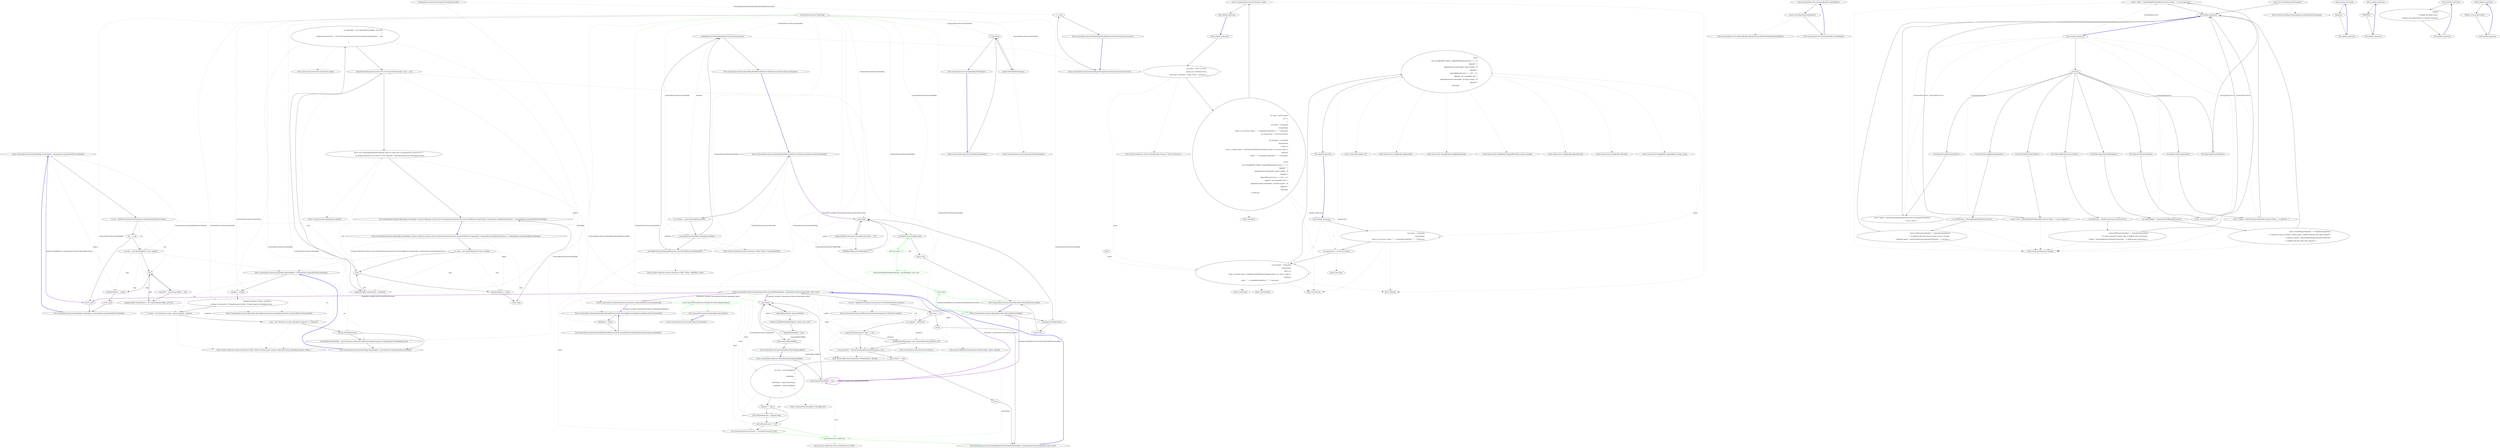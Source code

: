 digraph  {
m0_17 [label="Entry CommandLine.Internal.OptionMap.Create(object, CommandLine.CommandLineParserSettings)", span="79-79", cluster="CommandLine.Internal.OptionMap.Create(object, CommandLine.CommandLineParserSettings)", file="ParserResultExtensions.cs"];
m0_20 [label="return null;", span="84-84", cluster="CommandLine.Internal.OptionMap.Create(object, CommandLine.CommandLineParserSettings)", file="ParserResultExtensions.cs"];
m0_19 [label="list == null", span="82-82", cluster="CommandLine.Internal.OptionMap.Create(object, CommandLine.CommandLineParserSettings)", file="ParserResultExtensions.cs"];
m0_21 [label="var map = new OptionMap(list.Count, settings)", span="86-86", cluster="CommandLine.Internal.OptionMap.Create(object, CommandLine.CommandLineParserSettings)", file="ParserResultExtensions.cs"];
m0_18 [label="var list = ReflectionUtil.RetrievePropertyList<BaseOptionAttribute>(target)", span="81-81", cluster="CommandLine.Internal.OptionMap.Create(object, CommandLine.CommandLineParserSettings)", file="ParserResultExtensions.cs"];
m0_25 [label="map.RawOptions = target", span="94-94", cluster="CommandLine.Internal.OptionMap.Create(object, CommandLine.CommandLineParserSettings)", file="ParserResultExtensions.cs"];
m0_26 [label="return map;", span="95-95", cluster="CommandLine.Internal.OptionMap.Create(object, CommandLine.CommandLineParserSettings)", file="ParserResultExtensions.cs"];
m0_22 [label=list, span="87-87", cluster="CommandLine.Internal.OptionMap.Create(object, CommandLine.CommandLineParserSettings)", file="ParserResultExtensions.cs"];
m0_24 [label="map[pair.Right.UniqueName] = new OptionInfo(pair.Right, pair.Left)", span="91-91", cluster="CommandLine.Internal.OptionMap.Create(object, CommandLine.CommandLineParserSettings)", file="ParserResultExtensions.cs"];
m0_23 [label="pair.Left != null && pair.Right != null", span="89-89", cluster="CommandLine.Internal.OptionMap.Create(object, CommandLine.CommandLineParserSettings)", file="ParserResultExtensions.cs"];
m0_27 [label="Exit CommandLine.Internal.OptionMap.Create(object, CommandLine.CommandLineParserSettings)", span="79-79", cluster="CommandLine.Internal.OptionMap.Create(object, CommandLine.CommandLineParserSettings)", file="ParserResultExtensions.cs"];
m0_49 [label="Entry CommandLine.Internal.OptionMap.SetDefaults()", span="158-158", cluster="CommandLine.Internal.OptionMap.SetDefaults()", file="ParserResultExtensions.cs"];
m0_50 [label="_map.Values", span="160-160", cluster="CommandLine.Internal.OptionMap.SetDefaults()", file="ParserResultExtensions.cs"];
m0_51 [label="option.SetDefault(RawOptions)", span="162-162", cluster="CommandLine.Internal.OptionMap.SetDefaults()", file="ParserResultExtensions.cs"];
m0_52 [label="Exit CommandLine.Internal.OptionMap.SetDefaults()", span="158-158", cluster="CommandLine.Internal.OptionMap.SetDefaults()", file="ParserResultExtensions.cs"];
m0_28 [label="Entry CommandLine.Internal.ReflectionUtil.RetrievePropertyList<TAttribute>(object)", span="43-43", cluster="CommandLine.Internal.ReflectionUtil.RetrievePropertyList<TAttribute>(object)", file="ParserResultExtensions.cs"];
m0_42 [label="Entry CommandLine.CommandLineParserException.CommandLineParserException(string)", span="52-52", cluster="CommandLine.CommandLineParserException.CommandLineParserException(string)", file="ParserResultExtensions.cs"];
m0_48 [label="Entry CommandLine.Internal.OptionMap.EnforceRequiredRule()", span="166-166", cluster="CommandLine.Internal.OptionMap.EnforceRequiredRule()", file="ParserResultExtensions.cs"];
m0_55 [label="_map.Values", span="169-169", cluster="CommandLine.Internal.OptionMap.EnforceRequiredRule()", file="ParserResultExtensions.cs"];
m0_57 [label="SetParserStateIfNeeded(RawOptions, option, true, null)", span="173-173", cluster="CommandLine.Internal.OptionMap.EnforceRequiredRule()", file="ParserResultExtensions.cs"];
m0_54 [label="bool requiredRulesAllMet = true", span="168-168", cluster="CommandLine.Internal.OptionMap.EnforceRequiredRule()", file="ParserResultExtensions.cs"];
m0_56 [label="option.Required && !option.IsDefined", span="171-171", cluster="CommandLine.Internal.OptionMap.EnforceRequiredRule()", file="ParserResultExtensions.cs"];
m0_58 [label="requiredRulesAllMet = false", span="174-174", cluster="CommandLine.Internal.OptionMap.EnforceRequiredRule()", file="ParserResultExtensions.cs"];
m0_59 [label="return requiredRulesAllMet;", span="177-177", cluster="CommandLine.Internal.OptionMap.EnforceRequiredRule()", file="ParserResultExtensions.cs"];
m0_60 [label="Exit CommandLine.Internal.OptionMap.EnforceRequiredRule()", span="166-166", cluster="CommandLine.Internal.OptionMap.EnforceRequiredRule()", file="ParserResultExtensions.cs"];
m0_8 [label="Entry CommandLine.Internal.OptionMap.OptionMap(int, CommandLine.CommandLineParserSettings)", span="62-62", cluster="CommandLine.Internal.OptionMap.OptionMap(int, CommandLine.CommandLineParserSettings)", file="ParserResultExtensions.cs"];
m0_9 [label="_settings = settings", span="67-67", cluster="CommandLine.Internal.OptionMap.OptionMap(int, CommandLine.CommandLineParserSettings)", file="ParserResultExtensions.cs"];
m0_10 [label="IEqualityComparer<string> comparer =\r\n                _settings.CaseSensitive ? StringComparer.Ordinal : StringComparer.OrdinalIgnoreCase", span="69-70", cluster="CommandLine.Internal.OptionMap.OptionMap(int, CommandLine.CommandLineParserSettings)", file="ParserResultExtensions.cs"];
m0_11 [label="_names = new Dictionary<string, string>(capacity, comparer)", span="71-71", cluster="CommandLine.Internal.OptionMap.OptionMap(int, CommandLine.CommandLineParserSettings)", file="ParserResultExtensions.cs"];
m0_12 [label="_map = new Dictionary<string, OptionInfo>(capacity * 2, comparer)", span="72-72", cluster="CommandLine.Internal.OptionMap.OptionMap(int, CommandLine.CommandLineParserSettings)", file="ParserResultExtensions.cs"];
m0_13 [label="_settings.MutuallyExclusive", span="73-73", cluster="CommandLine.Internal.OptionMap.OptionMap(int, CommandLine.CommandLineParserSettings)", file="ParserResultExtensions.cs"];
m0_14 [label="_mutuallyExclusiveSetMap = new Dictionary<string, MutuallyExclusiveInfo>(capacity, StringComparer.OrdinalIgnoreCase)", span="75-75", cluster="CommandLine.Internal.OptionMap.OptionMap(int, CommandLine.CommandLineParserSettings)", file="ParserResultExtensions.cs"];
m0_15 [label="Exit CommandLine.Internal.OptionMap.OptionMap(int, CommandLine.CommandLineParserSettings)", span="62-62", cluster="CommandLine.Internal.OptionMap.OptionMap(int, CommandLine.CommandLineParserSettings)", file="ParserResultExtensions.cs"];
m0_98 [label="Entry System.Reflection.PropertyInfo.SetValue(object, object, object[])", span="0-0", cluster="System.Reflection.PropertyInfo.SetValue(object, object, object[])", file="ParserResultExtensions.cs"];
m0_79 [label="Entry System.Collections.Generic.Dictionary<TKey, TValue>.ContainsKey(TKey)", span="0-0", cluster="System.Collections.Generic.Dictionary<TKey, TValue>.ContainsKey(TKey)", file="ParserResultExtensions.cs"];
m0_2 [label="Entry CommandLine.Internal.OptionMap.MutuallyExclusiveInfo.MutuallyExclusiveInfo(CommandLine.Internal.OptionInfo)", span="47-47", cluster="CommandLine.Internal.OptionMap.MutuallyExclusiveInfo.MutuallyExclusiveInfo(CommandLine.Internal.OptionInfo)", file="ParserResultExtensions.cs"];
m0_3 [label="BadOption = option", span="49-49", cluster="CommandLine.Internal.OptionMap.MutuallyExclusiveInfo.MutuallyExclusiveInfo(CommandLine.Internal.OptionInfo)", file="ParserResultExtensions.cs"];
m0_4 [label="Exit CommandLine.Internal.OptionMap.MutuallyExclusiveInfo.MutuallyExclusiveInfo(CommandLine.Internal.OptionInfo)", span="47-47", cluster="CommandLine.Internal.OptionMap.MutuallyExclusiveInfo.MutuallyExclusiveInfo(CommandLine.Internal.OptionInfo)", file="ParserResultExtensions.cs"];
m0_73 [label="Entry CommandLine.Internal.OptionMap.BuildMutuallyExclusiveMap(CommandLine.Internal.OptionInfo)", span="204-204", cluster="CommandLine.Internal.OptionMap.BuildMutuallyExclusiveMap(CommandLine.Internal.OptionInfo)", file="ParserResultExtensions.cs"];
m0_75 [label="!_mutuallyExclusiveSetMap.ContainsKey(setName)", span="207-207", cluster="CommandLine.Internal.OptionMap.BuildMutuallyExclusiveMap(CommandLine.Internal.OptionInfo)", file="ParserResultExtensions.cs"];
m0_76 [label="_mutuallyExclusiveSetMap.Add(setName, new MutuallyExclusiveInfo(option))", span="209-209", cluster="CommandLine.Internal.OptionMap.BuildMutuallyExclusiveMap(CommandLine.Internal.OptionInfo)", file="ParserResultExtensions.cs"];
m0_77 [label="_mutuallyExclusiveSetMap[setName].IncrementOccurrence()", span="211-211", cluster="CommandLine.Internal.OptionMap.BuildMutuallyExclusiveMap(CommandLine.Internal.OptionInfo)", file="ParserResultExtensions.cs"];
m0_74 [label="var setName = option.MutuallyExclusiveSet", span="206-206", cluster="CommandLine.Internal.OptionMap.BuildMutuallyExclusiveMap(CommandLine.Internal.OptionInfo)", file="ParserResultExtensions.cs"];
m0_78 [label="Exit CommandLine.Internal.OptionMap.BuildMutuallyExclusiveMap(CommandLine.Internal.OptionInfo)", span="204-204", cluster="CommandLine.Internal.OptionMap.BuildMutuallyExclusiveMap(CommandLine.Internal.OptionInfo)", file="ParserResultExtensions.cs"];
m0_61 [label="Entry CommandLine.Internal.OptionMap.SetParserStateIfNeeded(object, CommandLine.Internal.OptionInfo, bool?, bool?)", span="214-214", cluster="CommandLine.Internal.OptionMap.SetParserStateIfNeeded(object, CommandLine.Internal.OptionInfo, bool?, bool?)", file="ParserResultExtensions.cs"];
m0_95 [label="parserState.Errors.Add(error)", span="242-242", cluster="CommandLine.Internal.OptionMap.SetParserStateIfNeeded(object, CommandLine.Internal.OptionInfo, bool?, bool?)", color=green, community=0, file="ParserResultExtensions.cs"];
m0_87 [label="var parserState = (IParserState)property.GetValue(options, null)", span="227-227", cluster="CommandLine.Internal.OptionMap.SetParserStateIfNeeded(object, CommandLine.Internal.OptionInfo, bool?, bool?)", file="ParserResultExtensions.cs"];
m0_90 [label="var error = new ParsingError\r\n                {\r\n                    BadOption =\r\n                        {\r\n                            ShortName = option.ShortName,\r\n                            LongName = option.LongName\r\n                        }\r\n                }", span="232-239", cluster="CommandLine.Internal.OptionMap.SetParserStateIfNeeded(object, CommandLine.Internal.OptionInfo, bool?, bool?)", file="ParserResultExtensions.cs"];
m0_93 [label="mutualExclusiveness != null", span="241-241", cluster="CommandLine.Internal.OptionMap.SetParserStateIfNeeded(object, CommandLine.Internal.OptionInfo, bool?, bool?)", file="ParserResultExtensions.cs"];
m0_94 [label="error.ViolatesMutualExclusiveness = mutualExclusiveness.Value", span="241-241", cluster="CommandLine.Internal.OptionMap.SetParserStateIfNeeded(object, CommandLine.Internal.OptionInfo, bool?, bool?)", file="ParserResultExtensions.cs"];
m0_81 [label="var list = ReflectionUtil.RetrievePropertyList<ParserStateAttribute>(options)", span="216-216", cluster="CommandLine.Internal.OptionMap.SetParserStateIfNeeded(object, CommandLine.Internal.OptionInfo, bool?, bool?)", file="ParserResultExtensions.cs"];
m0_85 [label="property.GetValue(options, null) == null", span="223-223", cluster="CommandLine.Internal.OptionMap.SetParserStateIfNeeded(object, CommandLine.Internal.OptionInfo, bool?, bool?)", file="ParserResultExtensions.cs"];
m0_86 [label="property.SetValue(options, new CommandLine.ParserState(), null)", span="225-225", cluster="CommandLine.Internal.OptionMap.SetParserStateIfNeeded(object, CommandLine.Internal.OptionInfo, bool?, bool?)", file="ParserResultExtensions.cs"];
m0_91 [label="required != null", span="240-240", cluster="CommandLine.Internal.OptionMap.SetParserStateIfNeeded(object, CommandLine.Internal.OptionInfo, bool?, bool?)", file="ParserResultExtensions.cs"];
m0_92 [label="error.ViolatesRequired = required.Value", span="240-240", cluster="CommandLine.Internal.OptionMap.SetParserStateIfNeeded(object, CommandLine.Internal.OptionInfo, bool?, bool?)", file="ParserResultExtensions.cs"];
m0_84 [label="var property = list[0].Left", span="221-221", cluster="CommandLine.Internal.OptionMap.SetParserStateIfNeeded(object, CommandLine.Internal.OptionInfo, bool?, bool?)", file="ParserResultExtensions.cs"];
m0_88 [label="parserState == null", span="228-228", cluster="CommandLine.Internal.OptionMap.SetParserStateIfNeeded(object, CommandLine.Internal.OptionInfo, bool?, bool?)", file="ParserResultExtensions.cs"];
m0_83 [label="return;", span="219-219", cluster="CommandLine.Internal.OptionMap.SetParserStateIfNeeded(object, CommandLine.Internal.OptionInfo, bool?, bool?)", file="ParserResultExtensions.cs"];
m0_89 [label="return;", span="230-230", cluster="CommandLine.Internal.OptionMap.SetParserStateIfNeeded(object, CommandLine.Internal.OptionInfo, bool?, bool?)", file="ParserResultExtensions.cs"];
m0_82 [label="list.Count == 0", span="217-217", cluster="CommandLine.Internal.OptionMap.SetParserStateIfNeeded(object, CommandLine.Internal.OptionInfo, bool?, bool?)", file="ParserResultExtensions.cs"];
m0_96 [label="Exit CommandLine.Internal.OptionMap.SetParserStateIfNeeded(object, CommandLine.Internal.OptionInfo, bool?, bool?)", span="214-214", cluster="CommandLine.Internal.OptionMap.SetParserStateIfNeeded(object, CommandLine.Internal.OptionInfo, bool?, bool?)", file="ParserResultExtensions.cs"];
m0_29 [label="Entry CommandLine.Internal.OptionInfo.OptionInfo(CommandLine.BaseOptionAttribute, System.Reflection.PropertyInfo)", span="43-43", cluster="CommandLine.Internal.OptionInfo.OptionInfo(CommandLine.BaseOptionAttribute, System.Reflection.PropertyInfo)", file="ParserResultExtensions.cs"];
m0_44 [label="Entry CommandLine.Internal.OptionMap.EnforceRules()", span="153-153", cluster="CommandLine.Internal.OptionMap.EnforceRules()", file="ParserResultExtensions.cs"];
m0_45 [label="return EnforceMutuallyExclusiveMap() && EnforceRequiredRule();", span="155-155", cluster="CommandLine.Internal.OptionMap.EnforceRules()", color=green, community=0, file="ParserResultExtensions.cs"];
m0_46 [label="Exit CommandLine.Internal.OptionMap.EnforceRules()", span="153-153", cluster="CommandLine.Internal.OptionMap.EnforceRules()", file="ParserResultExtensions.cs"];
m0_30 [label="Entry CommandLine.Internal.OptionMap.Create(object, System.Collections.Generic.IList<CommandLine.Internal.Pair<System.Reflection.PropertyInfo, CommandLine.VerbOptionAttribute>>, CommandLine.CommandLineParserSettings)", span="98-98", cluster="CommandLine.Internal.OptionMap.Create(object, System.Collections.Generic.IList<CommandLine.Internal.Pair<System.Reflection.PropertyInfo, CommandLine.VerbOptionAttribute>>, CommandLine.CommandLineParserSettings)", file="ParserResultExtensions.cs"];
m0_35 [label="throw new CommandLineParserException(''Type {0} must have a parameterless constructor or'' +\r\n                        '' be already initialized to be used as a verb command.''.FormatInvariant(verb.Left.PropertyType));", span="111-112", cluster="CommandLine.Internal.OptionMap.Create(object, System.Collections.Generic.IList<CommandLine.Internal.Pair<System.Reflection.PropertyInfo, CommandLine.VerbOptionAttribute>>, CommandLine.CommandLineParserSettings)", file="ParserResultExtensions.cs"];
m0_34 [label="!optionInfo.HasParameterLessCtor && verb.Left.GetValue(target, null) == null", span="109-109", cluster="CommandLine.Internal.OptionMap.Create(object, System.Collections.Generic.IList<CommandLine.Internal.Pair<System.Reflection.PropertyInfo, CommandLine.VerbOptionAttribute>>, CommandLine.CommandLineParserSettings)", file="ParserResultExtensions.cs"];
m0_31 [label="var map = new OptionMap(verbs.Count, settings)", span="101-101", cluster="CommandLine.Internal.OptionMap.Create(object, System.Collections.Generic.IList<CommandLine.Internal.Pair<System.Reflection.PropertyInfo, CommandLine.VerbOptionAttribute>>, CommandLine.CommandLineParserSettings)", file="ParserResultExtensions.cs"];
m0_32 [label=verbs, span="102-102", cluster="CommandLine.Internal.OptionMap.Create(object, System.Collections.Generic.IList<CommandLine.Internal.Pair<System.Reflection.PropertyInfo, CommandLine.VerbOptionAttribute>>, CommandLine.CommandLineParserSettings)", file="ParserResultExtensions.cs"];
m0_33 [label="var optionInfo = new OptionInfo(verb.Right, verb.Left)\r\n                {\r\n                    HasParameterLessCtor = verb.Left.PropertyType.GetConstructor(Type.EmptyTypes) != null\r\n\r\n                }", span="104-108", cluster="CommandLine.Internal.OptionMap.Create(object, System.Collections.Generic.IList<CommandLine.Internal.Pair<System.Reflection.PropertyInfo, CommandLine.VerbOptionAttribute>>, CommandLine.CommandLineParserSettings)", file="ParserResultExtensions.cs"];
m0_36 [label="map[verb.Right.UniqueName] = optionInfo", span="114-114", cluster="CommandLine.Internal.OptionMap.Create(object, System.Collections.Generic.IList<CommandLine.Internal.Pair<System.Reflection.PropertyInfo, CommandLine.VerbOptionAttribute>>, CommandLine.CommandLineParserSettings)", file="ParserResultExtensions.cs"];
m0_37 [label="map.RawOptions = target", span="116-116", cluster="CommandLine.Internal.OptionMap.Create(object, System.Collections.Generic.IList<CommandLine.Internal.Pair<System.Reflection.PropertyInfo, CommandLine.VerbOptionAttribute>>, CommandLine.CommandLineParserSettings)", file="ParserResultExtensions.cs"];
m0_38 [label="return map;", span="117-117", cluster="CommandLine.Internal.OptionMap.Create(object, System.Collections.Generic.IList<CommandLine.Internal.Pair<System.Reflection.PropertyInfo, CommandLine.VerbOptionAttribute>>, CommandLine.CommandLineParserSettings)", file="ParserResultExtensions.cs"];
m0_39 [label="Exit CommandLine.Internal.OptionMap.Create(object, System.Collections.Generic.IList<CommandLine.Internal.Pair<System.Reflection.PropertyInfo, CommandLine.VerbOptionAttribute>>, CommandLine.CommandLineParserSettings)", span="98-98", cluster="CommandLine.Internal.OptionMap.Create(object, System.Collections.Generic.IList<CommandLine.Internal.Pair<System.Reflection.PropertyInfo, CommandLine.VerbOptionAttribute>>, CommandLine.CommandLineParserSettings)", file="ParserResultExtensions.cs"];
m0_100 [label="Entry System.Collections.Generic.ICollection<T>.Add(T)", span="0-0", cluster="System.Collections.Generic.ICollection<T>.Add(T)", file="ParserResultExtensions.cs"];
m0_40 [label="Entry System.Type.GetConstructor(System.Type[])", span="0-0", cluster="System.Type.GetConstructor(System.Type[])", file="ParserResultExtensions.cs"];
m0_47 [label="Entry CommandLine.Internal.OptionMap.EnforceMutuallyExclusiveMap()", span="180-180", cluster="CommandLine.Internal.OptionMap.EnforceMutuallyExclusiveMap()", file="ParserResultExtensions.cs"];
m0_68 [label="info.Occurrence > 1", span="195-195", cluster="CommandLine.Internal.OptionMap.EnforceMutuallyExclusiveMap()", color=green, community=0, file="ParserResultExtensions.cs"];
m0_67 [label="_mutuallyExclusiveSetMap.Values", span="193-193", cluster="CommandLine.Internal.OptionMap.EnforceMutuallyExclusiveMap()", file="ParserResultExtensions.cs"];
m0_69 [label="SetParserStateIfNeeded(RawOptions, info.BadOption, null, true)", span="197-197", cluster="CommandLine.Internal.OptionMap.EnforceMutuallyExclusiveMap()", color=green, community=0, file="ParserResultExtensions.cs"];
m0_70 [label="return false;", span="198-198", cluster="CommandLine.Internal.OptionMap.EnforceMutuallyExclusiveMap()", color=green, community=0, file="ParserResultExtensions.cs"];
m0_62 [label="!_settings.MutuallyExclusive", span="182-182", cluster="CommandLine.Internal.OptionMap.EnforceMutuallyExclusiveMap()", file="ParserResultExtensions.cs"];
m0_64 [label="_map.Values", span="186-186", cluster="CommandLine.Internal.OptionMap.EnforceMutuallyExclusiveMap()", file="ParserResultExtensions.cs"];
m0_66 [label="BuildMutuallyExclusiveMap(option)", span="190-190", cluster="CommandLine.Internal.OptionMap.EnforceMutuallyExclusiveMap()", file="ParserResultExtensions.cs"];
m0_71 [label="return true;", span="201-201", cluster="CommandLine.Internal.OptionMap.EnforceMutuallyExclusiveMap()", file="ParserResultExtensions.cs"];
m0_63 [label="return true;", span="184-184", cluster="CommandLine.Internal.OptionMap.EnforceMutuallyExclusiveMap()", file="ParserResultExtensions.cs"];
m0_65 [label="option.IsDefined && option.MutuallyExclusiveSet != null", span="188-188", cluster="CommandLine.Internal.OptionMap.EnforceMutuallyExclusiveMap()", file="ParserResultExtensions.cs"];
m0_72 [label="Exit CommandLine.Internal.OptionMap.EnforceMutuallyExclusiveMap()", span="180-180", cluster="CommandLine.Internal.OptionMap.EnforceMutuallyExclusiveMap()", file="ParserResultExtensions.cs"];
m0_53 [label="Entry CommandLine.Internal.OptionInfo.SetDefault(object)", span="160-160", cluster="CommandLine.Internal.OptionInfo.SetDefault(object)", file="ParserResultExtensions.cs"];
m0_97 [label="Entry CommandLine.ParserState.ParserState()", span="47-47", cluster="CommandLine.ParserState.ParserState()", file="ParserResultExtensions.cs"];
m0_99 [label="Entry CommandLine.ParsingError.ParsingError()", span="47-47", cluster="CommandLine.ParsingError.ParsingError()", file="ParserResultExtensions.cs"];
m0_43 [label="Entry string.FormatInvariant(params object[])", span="58-58", cluster="string.FormatInvariant(params object[])", file="ParserResultExtensions.cs"];
m0_41 [label="Entry System.Reflection.PropertyInfo.GetValue(object, object[])", span="0-0", cluster="System.Reflection.PropertyInfo.GetValue(object, object[])", file="ParserResultExtensions.cs"];
m0_80 [label="Entry System.Collections.Generic.Dictionary<TKey, TValue>.Add(TKey, TValue)", span="0-0", cluster="System.Collections.Generic.Dictionary<TKey, TValue>.Add(TKey, TValue)", file="ParserResultExtensions.cs"];
m0_5 [label="Entry CommandLine.Internal.OptionMap.MutuallyExclusiveInfo.IncrementOccurrence()", span="54-54", cluster="CommandLine.Internal.OptionMap.MutuallyExclusiveInfo.IncrementOccurrence()", file="ParserResultExtensions.cs"];
m0_6 [label="++_count", span="54-54", cluster="CommandLine.Internal.OptionMap.MutuallyExclusiveInfo.IncrementOccurrence()", file="ParserResultExtensions.cs"];
m0_7 [label="Exit CommandLine.Internal.OptionMap.MutuallyExclusiveInfo.IncrementOccurrence()", span="54-54", cluster="CommandLine.Internal.OptionMap.MutuallyExclusiveInfo.IncrementOccurrence()", file="ParserResultExtensions.cs"];
m0_16 [label="Entry System.Collections.Generic.Dictionary<TKey, TValue>.Dictionary(int, System.Collections.Generic.IEqualityComparer<TKey>)", span="0-0", cluster="System.Collections.Generic.Dictionary<TKey, TValue>.Dictionary(int, System.Collections.Generic.IEqualityComparer<TKey>)", file="ParserResultExtensions.cs"];
m0_102 [label="CommandLine.Internal.OptionMap", span="", file="ParserResultExtensions.cs"];
m0_101 [label="CommandLine.Internal.OptionMap.MutuallyExclusiveInfo", span="", file="ParserResultExtensions.cs"];
m1_64 [label="Entry System.Text.StringBuilder.AppendIf(bool, string, string)", span="42-42", cluster="System.Text.StringBuilder.AppendIf(bool, string, string)", file="UnParserExtensions.cs"];
m1_62 [label="Entry string.Substring(int, int)", span="0-0", cluster="string.Substring(int, int)", file="UnParserExtensions.cs"];
m1_63 [label="Entry System.Text.StringBuilder.Append(char)", span="0-0", cluster="System.Text.StringBuilder.Append(char)", file="UnParserExtensions.cs"];
m1_0 [label="Entry CommandLine.Text.SentenceBuilder.CreateDefault()", span="22-22", cluster="CommandLine.Text.SentenceBuilder.CreateDefault()", file="UnParserExtensions.cs"];
m1_1 [label="return new DefaultSentenceBuilder();", span="24-24", cluster="CommandLine.Text.SentenceBuilder.CreateDefault()", file="UnParserExtensions.cs"];
m1_2 [label="Exit CommandLine.Text.SentenceBuilder.CreateDefault()", span="22-22", cluster="CommandLine.Text.SentenceBuilder.CreateDefault()", file="UnParserExtensions.cs"];
m1_47 [label="Entry Unk.Select", span="", cluster="Unk.Select", file="UnParserExtensions.cs"];
m1_49 [label="Entry Unk.Join", span="", cluster="Unk.Join", file="UnParserExtensions.cs"];
m1_58 [label="Entry Unk.Distinct", span="", cluster="Unk.Distinct", file="UnParserExtensions.cs"];
m1_59 [label="Entry System.Text.StringBuilder.StringBuilder(string)", span="0-0", cluster="System.Text.StringBuilder.StringBuilder(string)", file="UnParserExtensions.cs"];
m1_39 [label="Entry string.JoinTo(params string[])", span="45-45", cluster="string.JoinTo(params string[])", file="UnParserExtensions.cs"];
m1_50 [label="Entry lambda expression", span="147-171", cluster="lambda expression", file="UnParserExtensions.cs"];
m1_4 [label="Entry lambda expression", span="63-63", cluster="lambda expression", file="UnParserExtensions.cs"];
m1_5 [label="''Required.''", span="63-63", cluster="lambda expression", file="UnParserExtensions.cs"];
m1_6 [label="Exit lambda expression", span="63-63", cluster="lambda expression", file="UnParserExtensions.cs"];
m1_7 [label="Entry lambda expression", span="71-71", cluster="lambda expression", file="UnParserExtensions.cs"];
m1_8 [label="''ERROR(S):''", span="71-71", cluster="lambda expression", file="UnParserExtensions.cs"];
m1_9 [label="Exit lambda expression", span="71-71", cluster="lambda expression", file="UnParserExtensions.cs"];
m1_10 [label="Entry lambda expression", span="79-81", cluster="lambda expression", file="UnParserExtensions.cs"];
m1_11 [label="isOption\r\n                        ? ''Display this help screen.''\r\n                        : ''Display more information on a specific command.''", span="79-81", cluster="lambda expression", file="UnParserExtensions.cs"];
m1_12 [label="Exit lambda expression", span="79-81", cluster="lambda expression", file="UnParserExtensions.cs"];
m1_13 [label="Entry lambda expression", span="89-89", cluster="lambda expression", file="UnParserExtensions.cs"];
m1_14 [label="''Display version information.''", span="89-89", cluster="lambda expression", file="UnParserExtensions.cs"];
m1_15 [label="Exit lambda expression", span="89-89", cluster="lambda expression", file="UnParserExtensions.cs"];
m1_16 [label="Entry lambda expression", span="97-132", cluster="lambda expression", file="UnParserExtensions.cs"];
m1_17 [label="error.Tag", span="99-99", cluster="lambda expression", file="UnParserExtensions.cs"];
m1_19 [label="return ''Token '''.JoinTo(((BadFormatTokenError)error).Token, ''' is not recognized.'');", span="102-102", cluster="lambda expression", file="UnParserExtensions.cs"];
m1_21 [label="return ''Option '''.JoinTo(((MissingValueOptionError)error).NameInfo.NameText,\r\n                                        ''' has no value.'');", span="104-105", cluster="lambda expression", file="UnParserExtensions.cs"];
m1_23 [label="return ''Option '''.JoinTo(((UnknownOptionError)error).Token, ''' is unknown.'');", span="107-107", cluster="lambda expression", file="UnParserExtensions.cs"];
m1_25 [label="var errMisssing = ((MissingRequiredOptionError)error)", span="109-109", cluster="lambda expression", file="UnParserExtensions.cs"];
m1_28 [label="var badFormat = ((BadFormatConversionError)error)", span="116-116", cluster="lambda expression", file="UnParserExtensions.cs"];
m1_31 [label="var seqOutRange = ((SequenceOutOfRangeError)error)", span="121-121", cluster="lambda expression", file="UnParserExtensions.cs"];
m1_34 [label="return ''Verb '''.JoinTo(((BadVerbSelectedError)error).Token, ''' is not recognized.'');", span="127-127", cluster="lambda expression", file="UnParserExtensions.cs"];
m1_18 [label="ErrorType.BadFormatTokenError", span="101-101", cluster="lambda expression", file="UnParserExtensions.cs"];
m1_20 [label="ErrorType.MissingValueOptionError", span="103-103", cluster="lambda expression", file="UnParserExtensions.cs"];
m1_22 [label="ErrorType.UnknownOptionError", span="106-106", cluster="lambda expression", file="UnParserExtensions.cs"];
m1_24 [label="ErrorType.MissingRequiredOptionError", span="108-108", cluster="lambda expression", file="UnParserExtensions.cs"];
m1_27 [label="ErrorType.BadFormatConversionError", span="115-115", cluster="lambda expression", file="UnParserExtensions.cs"];
m1_30 [label="ErrorType.SequenceOutOfRangeError", span="120-120", cluster="lambda expression", file="UnParserExtensions.cs"];
m1_33 [label="ErrorType.BadVerbSelectedError", span="126-126", cluster="lambda expression", file="UnParserExtensions.cs"];
m1_35 [label="ErrorType.NoVerbSelectedError", span="128-128", cluster="lambda expression", file="UnParserExtensions.cs"];
m1_26 [label="return errMisssing.NameInfo == NameInfo.EmptyName\r\n                                               ? ''A required value not bound to option name is missing.''\r\n                                               : ''Required option '''.JoinTo(errMisssing.NameInfo.NameText, ''' is missing.'');", span="110-112", cluster="lambda expression", file="UnParserExtensions.cs"];
m1_29 [label="return badFormat.NameInfo == NameInfo.EmptyName\r\n                                               ? ''A value not bound to option name is defined with a bad format.''\r\n                                               : ''Option '''.JoinTo(badFormat.NameInfo.NameText, ''' is defined with a bad format.'');", span="117-119", cluster="lambda expression", file="UnParserExtensions.cs"];
m1_32 [label="return seqOutRange.NameInfo == NameInfo.EmptyName\r\n                                               ? ''A sequence value not bound to option name is defined with few items than required.''\r\n                                               : ''A sequence option '''.JoinTo(seqOutRange.NameInfo.NameText,\r\n                                                    ''' is defined with few items than required.'');", span="122-125", cluster="lambda expression", file="UnParserExtensions.cs"];
m1_36 [label="return ''No verb selected.'';", span="129-129", cluster="lambda expression", file="UnParserExtensions.cs"];
m1_37 [label="Exit lambda expression", span="97-132", cluster="lambda expression", file="UnParserExtensions.cs"];
m1_38 [label="throw new InvalidOperationException();", span="131-131", cluster="lambda expression", file="UnParserExtensions.cs"];
m1_41 [label="Entry lambda expression", span="140-173", cluster="lambda expression", file="UnParserExtensions.cs"];
m1_42 [label="var bySet = from e in errors\r\n                                group e by e.SetName into g\r\n                                select new { SetName = g.Key, Errors = g.ToList() }", span="142-144", cluster="lambda expression", file="UnParserExtensions.cs"];
m1_43 [label="var msgs = bySet.Select(\r\n                            set =>\r\n                            {\r\n                                var names = string.Join(\r\n                                    string.Empty,\r\n                                    (from e in set.Errors select ''''' + e.NameInfo.NameText + ''', '').ToArray());\r\n                                var namesCount = set.Errors.Count();\r\n\r\n                                var incompat = string.Join(\r\n                                    string.Empty,\r\n                                    (from x in\r\n                                    (from s in bySet where !s.SetName.EndsWith(set.SetName) from e in s.Errors select e)\r\n                                        .Distinct()\r\n                                    select ''''' + x.NameInfo.NameText + ''', '').ToArray());\r\n\r\n                                return\r\n                                    new StringBuilder(''Option'').AppendWhen(namesCount > 1, ''s'')\r\n                                        .Append('': '')\r\n                                        .Append(names.Substring(0, names.Length - 2))\r\n                                        .Append(' ')\r\n                                        .AppendIf(namesCount > 1, ''are'', ''is'')\r\n                                        .Append('' not compatible with: '')\r\n                                        .Append(incompat.Substring(0, incompat.Length - 2))\r\n                                        .Append('.')\r\n                                        .ToString();\r\n                            }).ToArray()", span="146-171", cluster="lambda expression", file="UnParserExtensions.cs"];
m1_53 [label="var incompat = string.Join(\r\n                                    string.Empty,\r\n                                    (from x in\r\n                                    (from s in bySet where !s.SetName.EndsWith(set.SetName) from e in s.Errors select e)\r\n                                        .Distinct()\r\n                                    select ''''' + x.NameInfo.NameText + ''', '').ToArray())", span="154-159", cluster="lambda expression", file="UnParserExtensions.cs"];
m1_44 [label="return string.Join(Environment.NewLine, msgs);", span="172-172", cluster="lambda expression", file="UnParserExtensions.cs"];
m1_45 [label="Exit lambda expression", span="140-173", cluster="lambda expression", file="UnParserExtensions.cs"];
m1_51 [label="var names = string.Join(\r\n                                    string.Empty,\r\n                                    (from e in set.Errors select ''''' + e.NameInfo.NameText + ''', '').ToArray())", span="149-151", cluster="lambda expression", file="UnParserExtensions.cs"];
m1_52 [label="var namesCount = set.Errors.Count()", span="152-152", cluster="lambda expression", file="UnParserExtensions.cs"];
m1_54 [label="return\r\n                                    new StringBuilder(''Option'').AppendWhen(namesCount > 1, ''s'')\r\n                                        .Append('': '')\r\n                                        .Append(names.Substring(0, names.Length - 2))\r\n                                        .Append(' ')\r\n                                        .AppendIf(namesCount > 1, ''are'', ''is'')\r\n                                        .Append('' not compatible with: '')\r\n                                        .Append(incompat.Substring(0, incompat.Length - 2))\r\n                                        .Append('.')\r\n                                        .ToString();", span="161-170", cluster="lambda expression", file="UnParserExtensions.cs"];
m1_55 [label="Exit lambda expression", span="147-171", cluster="lambda expression", file="UnParserExtensions.cs"];
m1_48 [label="Entry Unk.ToArray", span="", cluster="Unk.ToArray", file="UnParserExtensions.cs"];
m1_60 [label="Entry System.Text.StringBuilder.AppendWhen(bool, params string[])", span="9-9", cluster="System.Text.StringBuilder.AppendWhen(bool, params string[])", file="UnParserExtensions.cs"];
m1_56 [label="Entry Unk.Count", span="", cluster="Unk.Count", file="UnParserExtensions.cs"];
m1_46 [label="Entry System.Collections.Generic.IEnumerable<TSource>.ToList<TSource>()", span="0-0", cluster="System.Collections.Generic.IEnumerable<TSource>.ToList<TSource>()", file="UnParserExtensions.cs"];
m1_61 [label="Entry System.Text.StringBuilder.Append(string)", span="0-0", cluster="System.Text.StringBuilder.Append(string)", file="UnParserExtensions.cs"];
m1_57 [label="Entry Unk.EndsWith", span="", cluster="Unk.EndsWith", file="UnParserExtensions.cs"];
m1_3 [label="Entry CommandLine.Text.SentenceBuilder.DefaultSentenceBuilder.DefaultSentenceBuilder()", span="57-57", cluster="CommandLine.Text.SentenceBuilder.DefaultSentenceBuilder.DefaultSentenceBuilder()", file="UnParserExtensions.cs"];
m1_65 [label="Entry System.Text.StringBuilder.ToString()", span="0-0", cluster="System.Text.StringBuilder.ToString()", file="UnParserExtensions.cs"];
m1_40 [label="Entry System.InvalidOperationException.InvalidOperationException()", span="0-0", cluster="System.InvalidOperationException.InvalidOperationException()", file="UnParserExtensions.cs"];
m1_66 [label=bySet, span="", file="UnParserExtensions.cs"];
m0_17 -> m0_20  [key=3, color=darkorchid, style=bold, label="method methodReturn CommandLine.Internal.OptionMap Create"];
m0_17 -> m0_18  [key=0, style=solid];
m0_17 -> m0_21  [key=1, style=dashed, color=darkseagreen4, label="CommandLine.CommandLineParserSettings"];
m0_17 -> m0_25  [key=1, style=dashed, color=darkseagreen4, label=object];
m0_20 -> m0_27  [key=0, style=solid];
m0_19 -> m0_20  [key=0, style=solid];
m0_19 -> m0_21  [key=0, style=solid];
m0_21 -> m0_8  [key=2, style=dotted];
m0_21 -> m0_22  [key=0, style=solid];
m0_21 -> m0_24  [key=1, style=dashed, color=darkseagreen4, label=map];
m0_21 -> m0_25  [key=1, style=dashed, color=darkseagreen4, label=map];
m0_21 -> m0_26  [key=1, style=dashed, color=darkseagreen4, label=map];
m0_18 -> m0_28  [key=2, style=dotted];
m0_18 -> m0_19  [key=0, style=solid];
m0_18 -> m0_21  [key=1, style=dashed, color=darkseagreen4, label=list];
m0_18 -> m0_22  [key=1, style=dashed, color=darkseagreen4, label=list];
m0_25 -> m0_26  [key=0, style=solid];
m0_26 -> m0_27  [key=0, style=solid];
m0_22 -> m0_25  [key=0, style=solid];
m0_22 -> m0_23  [key=0, style=solid];
m0_22 -> m0_24  [key=1, style=dashed, color=darkseagreen4, label=pair];
m0_24 -> m0_22  [key=0, style=solid];
m0_24 -> m0_29  [key=2, style=dotted];
m0_23 -> m0_22  [key=0, style=solid];
m0_23 -> m0_24  [key=0, style=solid];
m0_27 -> m0_17  [key=0, style=bold, color=blue];
m0_49 -> m0_50  [key=0, style=solid];
m0_50 -> m0_51  [key=0, style=solid];
m0_50 -> m0_52  [key=0, style=solid];
m0_51 -> m0_50  [key=0, style=solid];
m0_51 -> m0_53  [key=2, style=dotted];
m0_52 -> m0_49  [key=0, style=bold, color=blue];
m0_42 -> m0_2  [key=3, color=darkorchid, style=bold, label="Property variable CommandLine.Internal.OptionInfo BadOption"];
m0_48 -> m0_54  [key=0, style=solid];
m0_55 -> m0_56  [key=0, style=solid];
m0_55 -> m0_59  [key=0, style=solid];
m0_55 -> m0_57  [key=1, style=dashed, color=darkseagreen4, label=option];
m0_57 -> m0_61  [key=2, style=dotted];
m0_57 -> m0_58  [key=0, style=solid];
m0_54 -> m0_55  [key=0, style=solid];
m0_54 -> m0_54  [key=3, color=darkorchid, style=bold, label="Local variable bool requiredRulesAllMet"];
m0_54 -> m0_59  [key=1, style=dashed, color=darkseagreen4, label=requiredRulesAllMet];
m0_56 -> m0_55  [key=0, style=solid];
m0_56 -> m0_57  [key=0, style=solid];
m0_58 -> m0_55  [key=0, style=solid];
m0_58 -> m0_59  [key=1, style=dashed, color=darkseagreen4, label=requiredRulesAllMet];
m0_59 -> m0_60  [key=0, style=solid];
m0_60 -> m0_48  [key=0, style=bold, color=blue];
m0_8 -> m0_9  [key=0, style=solid];
m0_8 -> m0_11  [key=1, style=dashed, color=darkseagreen4, label=int];
m0_8 -> m0_12  [key=1, style=dashed, color=darkseagreen4, label=int];
m0_8 -> m0_14  [key=1, style=dashed, color=darkseagreen4, label=int];
m0_9 -> m0_10  [key=0, style=solid];
m0_10 -> m0_11  [key=0, style=solid];
m0_10 -> m0_12  [key=1, style=dashed, color=darkseagreen4, label=comparer];
m0_11 -> m0_12  [key=0, style=solid];
m0_11 -> m0_16  [key=2, style=dotted];
m0_12 -> m0_13  [key=0, style=solid];
m0_12 -> m0_16  [key=2, style=dotted];
m0_13 -> m0_14  [key=0, style=solid];
m0_13 -> m0_15  [key=0, style=solid];
m0_14 -> m0_15  [key=0, style=solid];
m0_14 -> m0_16  [key=2, style=dotted];
m0_15 -> m0_8  [key=0, style=bold, color=blue];
m0_2 -> m0_3  [key=0, style=solid];
m0_3 -> m0_4  [key=0, style=solid];
m0_4 -> m0_2  [key=0, style=bold, color=blue];
m0_73 -> m0_64  [key=3, color=darkorchid, style=bold, label="Parameter variable CommandLine.Internal.OptionInfo option"];
m0_73 -> m0_76  [key=1, style=dashed, color=darkseagreen4, label="CommandLine.Internal.OptionInfo"];
m0_73 -> m0_74  [key=0, style=solid];
m0_75 -> m0_76  [key=0, style=solid];
m0_75 -> m0_77  [key=0, style=solid];
m0_75 -> m0_79  [key=2, style=dotted];
m0_76 -> m0_77  [key=0, style=solid];
m0_76 -> m0_2  [key=2, style=dotted];
m0_76 -> m0_80  [key=2, style=dotted];
m0_77 -> m0_78  [key=0, style=solid];
m0_77 -> m0_5  [key=2, style=dotted];
m0_74 -> m0_75  [key=0, style=solid];
m0_74 -> m0_76  [key=1, style=dashed, color=darkseagreen4, label=setName];
m0_74 -> m0_77  [key=1, style=dashed, color=darkseagreen4, label=setName];
m0_78 -> m0_73  [key=0, style=bold, color=blue];
m0_61 -> m0_81  [key=0, style=solid];
m0_61 -> m0_85  [key=1, style=dashed, color=darkseagreen4, label=object];
m0_61 -> m0_86  [key=1, style=dashed, color=darkseagreen4, label=object];
m0_61 -> m0_87  [key=1, style=dashed, color=darkseagreen4, label=object];
m0_61 -> m0_90  [key=1, style=dashed, color=darkseagreen4, label="CommandLine.Internal.OptionInfo"];
m0_61 -> m0_91  [key=1, style=dashed, color=darkseagreen4, label="bool?"];
m0_61 -> m0_92  [key=1, style=dashed, color=darkseagreen4, label="bool?"];
m0_61 -> m0_93  [key=1, style=dashed, color=darkseagreen4, label="bool?"];
m0_61 -> m0_94  [key=1, style=dashed, color=darkseagreen4, label="bool?"];
m0_61 -> m0_55  [key=3, color=darkorchid, style=bold, label="Parameter variable CommandLine.Internal.OptionInfo option"];
m0_61 -> m0_42  [key=3, color=darkorchid, style=bold, label="Parameter variable CommandLine.Internal.OptionInfo option"];
m0_61 -> m0_54  [key=3, color=darkorchid, style=bold, label="Parameter variable bool? mutualExclusiveness"];
m0_61 -> m0_20  [key=3, color=darkorchid, style=bold, label="Parameter variable bool? mutualExclusiveness"];
m0_95 -> m0_96  [key=0, style=solid, color=green];
m0_95 -> m0_100  [key=2, style=dotted, color=green];
m0_87 -> m0_95  [key=1, style=dashed, color=green, label=parserState];
m0_87 -> m0_88  [key=0, style=solid];
m0_87 -> m0_41  [key=2, style=dotted];
m0_90 -> m0_95  [key=1, style=dashed, color=green, label=error];
m0_90 -> m0_91  [key=0, style=solid];
m0_90 -> m0_99  [key=2, style=dotted];
m0_90 -> m0_92  [key=1, style=dashed, color=darkseagreen4, label=error];
m0_90 -> m0_94  [key=1, style=dashed, color=darkseagreen4, label=error];
m0_93 -> m0_95  [key=0, style=solid, color=green];
m0_93 -> m0_94  [key=0, style=solid];
m0_94 -> m0_95  [key=0, style=solid, color=green];
m0_81 -> m0_82  [key=0, style=solid];
m0_81 -> m0_28  [key=2, style=dotted];
m0_81 -> m0_84  [key=1, style=dashed, color=darkseagreen4, label=list];
m0_85 -> m0_87  [key=0, style=solid];
m0_85 -> m0_86  [key=0, style=solid];
m0_85 -> m0_41  [key=2, style=dotted];
m0_86 -> m0_87  [key=0, style=solid];
m0_86 -> m0_97  [key=2, style=dotted];
m0_86 -> m0_98  [key=2, style=dotted];
m0_91 -> m0_93  [key=0, style=solid];
m0_91 -> m0_92  [key=0, style=solid];
m0_92 -> m0_93  [key=0, style=solid];
m0_84 -> m0_87  [key=1, style=dashed, color=darkseagreen4, label=property];
m0_84 -> m0_85  [key=0, style=solid];
m0_84 -> m0_86  [key=1, style=dashed, color=darkseagreen4, label=property];
m0_88 -> m0_90  [key=0, style=solid];
m0_88 -> m0_89  [key=0, style=solid];
m0_83 -> m0_96  [key=0, style=solid];
m0_89 -> m0_96  [key=0, style=solid];
m0_82 -> m0_84  [key=0, style=solid];
m0_82 -> m0_83  [key=0, style=solid];
m0_96 -> m0_61  [key=0, style=bold, color=blue];
m0_44 -> m0_45  [key=0, style=solid, color=green];
m0_45 -> m0_46  [key=0, style=solid, color=green];
m0_45 -> m0_47  [key=2, style=dotted, color=green];
m0_45 -> m0_48  [key=2, style=dotted, color=green];
m0_46 -> m0_44  [key=0, style=bold, color=blue];
m0_30 -> m0_34  [key=1, style=dashed, color=darkseagreen4, label=object];
m0_30 -> m0_31  [key=0, style=solid];
m0_30 -> m0_32  [key=1, style=dashed, color=darkseagreen4, label="System.Collections.Generic.IList<CommandLine.Internal.Pair<System.Reflection.PropertyInfo, CommandLine.VerbOptionAttribute>>"];
m0_30 -> m0_37  [key=1, style=dashed, color=darkseagreen4, label=object];
m0_35 -> m0_42  [key=2, style=dotted];
m0_35 -> m0_39  [key=0, style=solid];
m0_35 -> m0_43  [key=2, style=dotted];
m0_34 -> m0_41  [key=2, style=dotted];
m0_34 -> m0_35  [key=0, style=solid];
m0_34 -> m0_36  [key=0, style=solid];
m0_31 -> m0_8  [key=2, style=dotted];
m0_31 -> m0_32  [key=0, style=solid];
m0_31 -> m0_36  [key=1, style=dashed, color=darkseagreen4, label=map];
m0_31 -> m0_37  [key=1, style=dashed, color=darkseagreen4, label=map];
m0_31 -> m0_38  [key=1, style=dashed, color=darkseagreen4, label=map];
m0_32 -> m0_35  [key=1, style=dashed, color=darkseagreen4, label=verb];
m0_32 -> m0_34  [key=1, style=dashed, color=darkseagreen4, label=verb];
m0_32 -> m0_33  [key=0, style=solid];
m0_32 -> m0_37  [key=0, style=solid];
m0_32 -> m0_36  [key=1, style=dashed, color=darkseagreen4, label=verb];
m0_33 -> m0_34  [key=0, style=solid];
m0_33 -> m0_29  [key=2, style=dotted];
m0_33 -> m0_40  [key=2, style=dotted];
m0_33 -> m0_36  [key=1, style=dashed, color=darkseagreen4, label=optionInfo];
m0_36 -> m0_32  [key=0, style=solid];
m0_37 -> m0_38  [key=0, style=solid];
m0_38 -> m0_39  [key=0, style=solid];
m0_39 -> m0_30  [key=0, style=bold, color=blue];
m0_47 -> m0_70  [key=3, color=green, style=bold, label="method methodReturn bool EnforceMutuallyExclusiveMap"];
m0_47 -> m0_62  [key=0, style=solid];
m0_47 -> m0_54  [key=3, color=darkorchid, style=bold, label="method methodReturn bool EnforceMutuallyExclusiveMap"];
m0_68 -> m0_69  [key=0, style=solid, color=green];
m0_68 -> m0_67  [key=0, style=solid, color=green];
m0_67 -> m0_68  [key=0, style=solid, color=green];
m0_67 -> m0_69  [key=1, style=dashed, color=green, label=info];
m0_67 -> m0_71  [key=0, style=solid];
m0_69 -> m0_70  [key=0, style=solid, color=green];
m0_69 -> m0_61  [key=2, style=dotted, color=green];
m0_70 -> m0_72  [key=0, style=solid, color=green];
m0_62 -> m0_63  [key=0, style=solid];
m0_62 -> m0_64  [key=0, style=solid];
m0_64 -> m0_67  [key=0, style=solid];
m0_64 -> m0_65  [key=0, style=solid];
m0_64 -> m0_66  [key=1, style=dashed, color=darkseagreen4, label=option];
m0_66 -> m0_64  [key=0, style=solid];
m0_66 -> m0_73  [key=2, style=dotted];
m0_71 -> m0_72  [key=0, style=solid];
m0_63 -> m0_72  [key=0, style=solid];
m0_65 -> m0_64  [key=0, style=solid];
m0_65 -> m0_66  [key=0, style=solid];
m0_72 -> m0_47  [key=0, style=bold, color=blue];
m0_5 -> m0_6  [key=0, style=solid];
m0_6 -> m0_7  [key=0, style=solid];
m0_7 -> m0_5  [key=0, style=bold, color=blue];
m0_102 -> m0_45  [key=1, style=dashed, color=green, label="CommandLine.Internal.OptionMap"];
m0_102 -> m0_69  [key=1, style=dashed, color=green, label="CommandLine.Internal.OptionMap"];
m0_102 -> m0_9  [key=1, style=dashed, color=darkseagreen4, label="CommandLine.Internal.OptionMap"];
m0_102 -> m0_10  [key=1, style=dashed, color=darkseagreen4, label="CommandLine.Internal.OptionMap"];
m0_102 -> m0_11  [key=1, style=dashed, color=darkseagreen4, label="CommandLine.Internal.OptionMap"];
m0_102 -> m0_12  [key=1, style=dashed, color=darkseagreen4, label="CommandLine.Internal.OptionMap"];
m0_102 -> m0_13  [key=1, style=dashed, color=darkseagreen4, label="CommandLine.Internal.OptionMap"];
m0_102 -> m0_14  [key=1, style=dashed, color=darkseagreen4, label="CommandLine.Internal.OptionMap"];
m0_102 -> m0_50  [key=1, style=dashed, color=darkseagreen4, label="CommandLine.Internal.OptionMap"];
m0_102 -> m0_51  [key=1, style=dashed, color=darkseagreen4, label="CommandLine.Internal.OptionMap"];
m0_102 -> m0_55  [key=1, style=dashed, color=darkseagreen4, label="CommandLine.Internal.OptionMap"];
m0_102 -> m0_57  [key=1, style=dashed, color=darkseagreen4, label="CommandLine.Internal.OptionMap"];
m0_102 -> m0_62  [key=1, style=dashed, color=darkseagreen4, label="CommandLine.Internal.OptionMap"];
m0_102 -> m0_64  [key=1, style=dashed, color=darkseagreen4, label="CommandLine.Internal.OptionMap"];
m0_102 -> m0_66  [key=1, style=dashed, color=darkseagreen4, label="CommandLine.Internal.OptionMap"];
m0_102 -> m0_67  [key=1, style=dashed, color=darkseagreen4, label="CommandLine.Internal.OptionMap"];
m0_102 -> m0_75  [key=1, style=dashed, color=darkseagreen4, label="CommandLine.Internal.OptionMap"];
m0_102 -> m0_76  [key=1, style=dashed, color=darkseagreen4, label="CommandLine.Internal.OptionMap"];
m0_102 -> m0_77  [key=1, style=dashed, color=darkseagreen4, label="CommandLine.Internal.OptionMap"];
m0_101 -> m0_3  [key=1, style=dashed, color=darkseagreen4, label="CommandLine.Internal.OptionMap.MutuallyExclusiveInfo"];
m0_101 -> m0_6  [key=1, style=dashed, color=darkseagreen4, label="CommandLine.Internal.OptionMap.MutuallyExclusiveInfo"];
m1_0 -> m1_1  [key=0, style=solid];
m1_1 -> m1_2  [key=0, style=solid];
m1_1 -> m1_3  [key=2, style=dotted];
m1_2 -> m1_0  [key=0, style=bold, color=blue];
m1_50 -> m1_51  [key=0, style=solid];
m1_50 -> m1_52  [key=1, style=dashed, color=darkseagreen4, label="?"];
m1_50 -> m1_53  [key=1, style=dashed, color=darkseagreen4, label="?"];
m1_4 -> m1_5  [key=0, style=solid];
m1_5 -> m1_6  [key=0, style=solid];
m1_6 -> m1_4  [key=0, style=bold, color=blue];
m1_7 -> m1_8  [key=0, style=solid];
m1_8 -> m1_9  [key=0, style=solid];
m1_9 -> m1_7  [key=0, style=bold, color=blue];
m1_10 -> m1_11  [key=0, style=solid];
m1_11 -> m1_12  [key=0, style=solid];
m1_12 -> m1_10  [key=0, style=bold, color=blue];
m1_13 -> m1_14  [key=0, style=solid];
m1_14 -> m1_15  [key=0, style=solid];
m1_15 -> m1_13  [key=0, style=bold, color=blue];
m1_16 -> m1_17  [key=0, style=solid];
m1_16 -> m1_19  [key=1, style=dashed, color=darkseagreen4, label="CommandLine.Error"];
m1_16 -> m1_21  [key=1, style=dashed, color=darkseagreen4, label="CommandLine.Error"];
m1_16 -> m1_23  [key=1, style=dashed, color=darkseagreen4, label="CommandLine.Error"];
m1_16 -> m1_25  [key=1, style=dashed, color=darkseagreen4, label="CommandLine.Error"];
m1_16 -> m1_28  [key=1, style=dashed, color=darkseagreen4, label="CommandLine.Error"];
m1_16 -> m1_31  [key=1, style=dashed, color=darkseagreen4, label="CommandLine.Error"];
m1_16 -> m1_34  [key=1, style=dashed, color=darkseagreen4, label="CommandLine.Error"];
m1_17 -> m1_18  [key=0, style=solid];
m1_17 -> m1_20  [key=0, style=solid];
m1_17 -> m1_22  [key=0, style=solid];
m1_17 -> m1_24  [key=0, style=solid];
m1_17 -> m1_27  [key=0, style=solid];
m1_17 -> m1_30  [key=0, style=solid];
m1_17 -> m1_33  [key=0, style=solid];
m1_17 -> m1_35  [key=0, style=solid];
m1_19 -> m1_37  [key=0, style=solid];
m1_19 -> m1_39  [key=2, style=dotted];
m1_21 -> m1_37  [key=0, style=solid];
m1_21 -> m1_39  [key=2, style=dotted];
m1_23 -> m1_37  [key=0, style=solid];
m1_23 -> m1_39  [key=2, style=dotted];
m1_25 -> m1_26  [key=0, style=solid];
m1_28 -> m1_29  [key=0, style=solid];
m1_31 -> m1_32  [key=0, style=solid];
m1_34 -> m1_37  [key=0, style=solid];
m1_34 -> m1_39  [key=2, style=dotted];
m1_18 -> m1_19  [key=0, style=solid];
m1_20 -> m1_21  [key=0, style=solid];
m1_22 -> m1_23  [key=0, style=solid];
m1_24 -> m1_25  [key=0, style=solid];
m1_27 -> m1_28  [key=0, style=solid];
m1_30 -> m1_31  [key=0, style=solid];
m1_33 -> m1_34  [key=0, style=solid];
m1_35 -> m1_36  [key=0, style=solid];
m1_26 -> m1_37  [key=0, style=solid];
m1_26 -> m1_39  [key=2, style=dotted];
m1_29 -> m1_37  [key=0, style=solid];
m1_29 -> m1_39  [key=2, style=dotted];
m1_32 -> m1_37  [key=0, style=solid];
m1_32 -> m1_39  [key=2, style=dotted];
m1_36 -> m1_37  [key=0, style=solid];
m1_37 -> m1_16  [key=0, style=bold, color=blue];
m1_38 -> m1_37  [key=0, style=solid];
m1_38 -> m1_40  [key=2, style=dotted];
m1_41 -> m1_42  [key=0, style=solid];
m1_42 -> m1_43  [key=0, style=solid];
m1_42 -> m1_46  [key=2, style=dotted];
m1_42 -> m1_42  [key=1, style=dashed, color=darkseagreen4, label=e];
m1_42 -> m1_53  [key=1, style=dashed, color=darkseagreen4, label=bySet];
m1_43 -> m1_44  [key=0, style=solid];
m1_43 -> m1_47  [key=2, style=dotted];
m1_43 -> m1_48  [key=2, style=dotted];
m1_43 -> m1_50  [key=1, style=dashed, color=darkseagreen4, label="lambda expression"];
m1_53 -> m1_54  [key=0, style=solid];
m1_53 -> m1_57  [key=2, style=dotted];
m1_53 -> m1_58  [key=2, style=dotted];
m1_53 -> m1_48  [key=2, style=dotted];
m1_53 -> m1_49  [key=2, style=dotted];
m1_53 -> m1_53  [key=1, style=dashed, color=darkseagreen4, label=s];
m1_44 -> m1_45  [key=0, style=solid];
m1_44 -> m1_49  [key=2, style=dotted];
m1_45 -> m1_41  [key=0, style=bold, color=blue];
m1_51 -> m1_52  [key=0, style=solid];
m1_51 -> m1_48  [key=2, style=dotted];
m1_51 -> m1_49  [key=2, style=dotted];
m1_51 -> m1_51  [key=1, style=dashed, color=darkseagreen4, label=e];
m1_51 -> m1_54  [key=1, style=dashed, color=darkseagreen4, label=names];
m1_52 -> m1_53  [key=0, style=solid];
m1_52 -> m1_56  [key=2, style=dotted];
m1_52 -> m1_54  [key=1, style=dashed, color=darkseagreen4, label=namesCount];
m1_54 -> m1_55  [key=0, style=solid];
m1_54 -> m1_59  [key=2, style=dotted];
m1_54 -> m1_60  [key=2, style=dotted];
m1_54 -> m1_61  [key=2, style=dotted];
m1_54 -> m1_62  [key=2, style=dotted];
m1_54 -> m1_63  [key=2, style=dotted];
m1_54 -> m1_64  [key=2, style=dotted];
m1_54 -> m1_65  [key=2, style=dotted];
m1_55 -> m1_50  [key=0, style=bold, color=blue];
m1_66 -> m1_53  [key=1, style=dashed, color=darkseagreen4, label=bySet];
}
